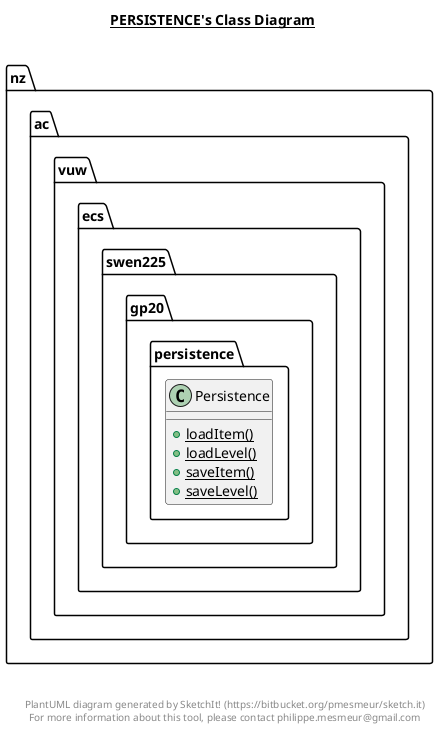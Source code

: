 @startuml

title __PERSISTENCE's Class Diagram__\n

  namespace nz.ac.vuw.ecs.swen225.gp20.persistence {
    class nz.ac.vuw.ecs.swen225.gp20.persistence.Persistence {
        {static} + loadItem()
        {static} + loadLevel()
        {static} + saveItem()
        {static} + saveLevel()
    }
  }
  



right footer


PlantUML diagram generated by SketchIt! (https://bitbucket.org/pmesmeur/sketch.it)
For more information about this tool, please contact philippe.mesmeur@gmail.com
endfooter

@enduml
